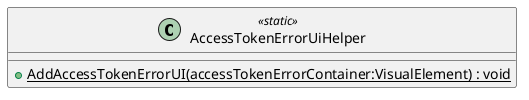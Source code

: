 @startuml
class AccessTokenErrorUiHelper <<static>> {
    + {static} AddAccessTokenErrorUI(accessTokenErrorContainer:VisualElement) : void
}
@enduml

